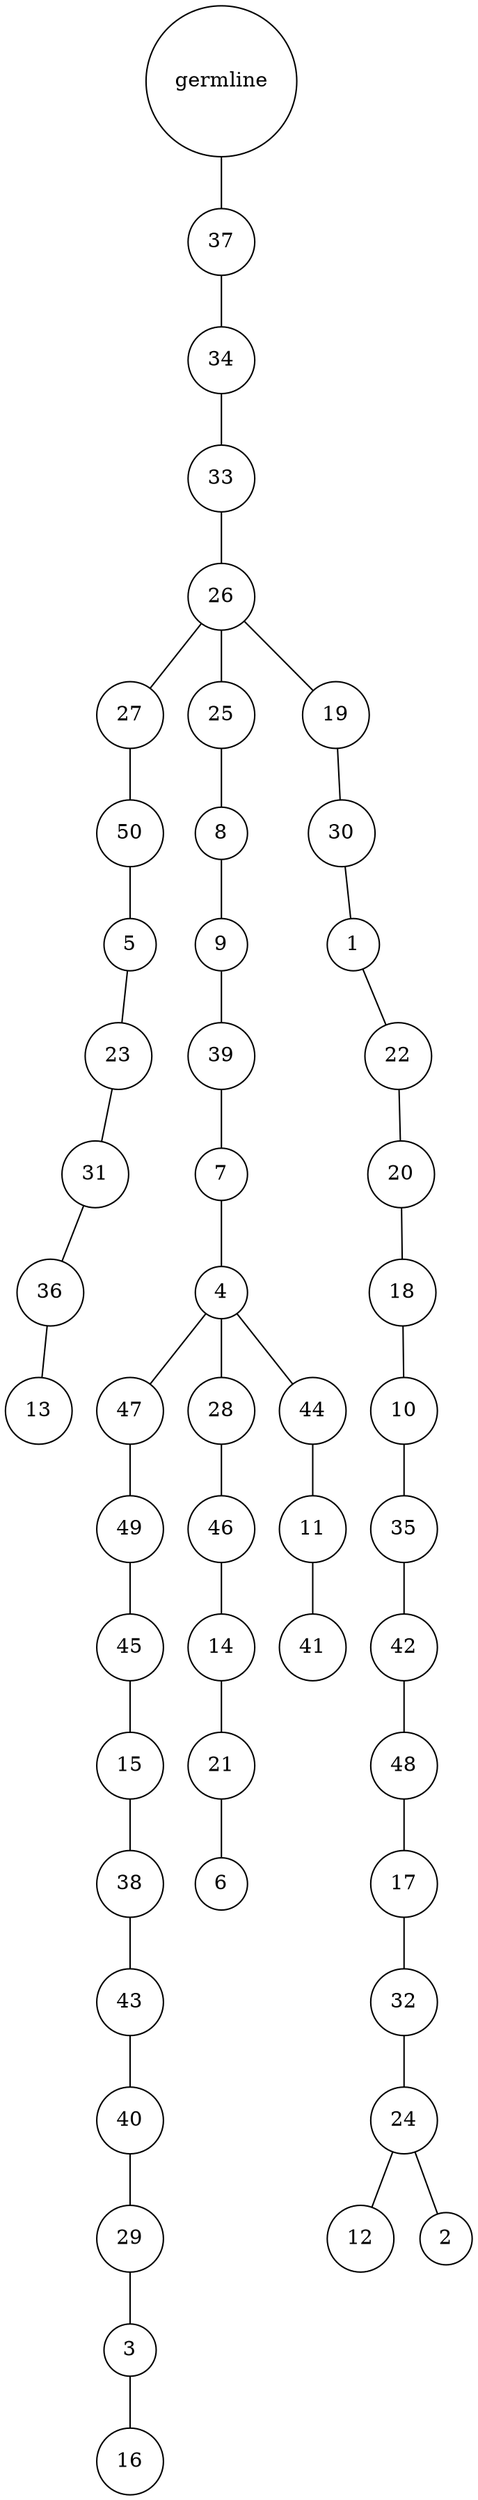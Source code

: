 graph {
	rankdir=UD;
	splines=line;
	node [shape=circle]
	"0x7efebf3cdc40" [label="germline"];
	"0x7efebf3cdc70" [label="37"];
	"0x7efebf3cdc40" -- "0x7efebf3cdc70" ;
	"0x7efebf3cdca0" [label="34"];
	"0x7efebf3cdc70" -- "0x7efebf3cdca0" ;
	"0x7efebf3cdcd0" [label="33"];
	"0x7efebf3cdca0" -- "0x7efebf3cdcd0" ;
	"0x7efebf3cdd00" [label="26"];
	"0x7efebf3cdcd0" -- "0x7efebf3cdd00" ;
	"0x7efebf3cdd30" [label="27"];
	"0x7efebf3cdd00" -- "0x7efebf3cdd30" ;
	"0x7efebf3cdd60" [label="50"];
	"0x7efebf3cdd30" -- "0x7efebf3cdd60" ;
	"0x7efebf3cdd90" [label="5"];
	"0x7efebf3cdd60" -- "0x7efebf3cdd90" ;
	"0x7efebf3cddc0" [label="23"];
	"0x7efebf3cdd90" -- "0x7efebf3cddc0" ;
	"0x7efebf3cddf0" [label="31"];
	"0x7efebf3cddc0" -- "0x7efebf3cddf0" ;
	"0x7efebf3cde20" [label="36"];
	"0x7efebf3cddf0" -- "0x7efebf3cde20" ;
	"0x7efebf3cde50" [label="13"];
	"0x7efebf3cde20" -- "0x7efebf3cde50" ;
	"0x7efebf3cde80" [label="25"];
	"0x7efebf3cdd00" -- "0x7efebf3cde80" ;
	"0x7efebf3cdeb0" [label="8"];
	"0x7efebf3cde80" -- "0x7efebf3cdeb0" ;
	"0x7efebf3cdee0" [label="9"];
	"0x7efebf3cdeb0" -- "0x7efebf3cdee0" ;
	"0x7efebf3cdf10" [label="39"];
	"0x7efebf3cdee0" -- "0x7efebf3cdf10" ;
	"0x7efebf3cdf40" [label="7"];
	"0x7efebf3cdf10" -- "0x7efebf3cdf40" ;
	"0x7efebf3cdf70" [label="4"];
	"0x7efebf3cdf40" -- "0x7efebf3cdf70" ;
	"0x7efebf3cdfa0" [label="47"];
	"0x7efebf3cdf70" -- "0x7efebf3cdfa0" ;
	"0x7efebf3cdfd0" [label="49"];
	"0x7efebf3cdfa0" -- "0x7efebf3cdfd0" ;
	"0x7efebf3d7040" [label="45"];
	"0x7efebf3cdfd0" -- "0x7efebf3d7040" ;
	"0x7efebf3d7070" [label="15"];
	"0x7efebf3d7040" -- "0x7efebf3d7070" ;
	"0x7efebf3d70a0" [label="38"];
	"0x7efebf3d7070" -- "0x7efebf3d70a0" ;
	"0x7efebf3d70d0" [label="43"];
	"0x7efebf3d70a0" -- "0x7efebf3d70d0" ;
	"0x7efebf3d7100" [label="40"];
	"0x7efebf3d70d0" -- "0x7efebf3d7100" ;
	"0x7efebf3d7130" [label="29"];
	"0x7efebf3d7100" -- "0x7efebf3d7130" ;
	"0x7efebf3d7160" [label="3"];
	"0x7efebf3d7130" -- "0x7efebf3d7160" ;
	"0x7efebf3d7190" [label="16"];
	"0x7efebf3d7160" -- "0x7efebf3d7190" ;
	"0x7efebf3d71c0" [label="28"];
	"0x7efebf3cdf70" -- "0x7efebf3d71c0" ;
	"0x7efebf3d71f0" [label="46"];
	"0x7efebf3d71c0" -- "0x7efebf3d71f0" ;
	"0x7efebf3d7220" [label="14"];
	"0x7efebf3d71f0" -- "0x7efebf3d7220" ;
	"0x7efebf3d7250" [label="21"];
	"0x7efebf3d7220" -- "0x7efebf3d7250" ;
	"0x7efebf3d7280" [label="6"];
	"0x7efebf3d7250" -- "0x7efebf3d7280" ;
	"0x7efebf3d72b0" [label="44"];
	"0x7efebf3cdf70" -- "0x7efebf3d72b0" ;
	"0x7efebf3d72e0" [label="11"];
	"0x7efebf3d72b0" -- "0x7efebf3d72e0" ;
	"0x7efebf3d7310" [label="41"];
	"0x7efebf3d72e0" -- "0x7efebf3d7310" ;
	"0x7efebf3d7340" [label="19"];
	"0x7efebf3cdd00" -- "0x7efebf3d7340" ;
	"0x7efebf3d7370" [label="30"];
	"0x7efebf3d7340" -- "0x7efebf3d7370" ;
	"0x7efebf3d73a0" [label="1"];
	"0x7efebf3d7370" -- "0x7efebf3d73a0" ;
	"0x7efebf3d73d0" [label="22"];
	"0x7efebf3d73a0" -- "0x7efebf3d73d0" ;
	"0x7efebf3d7400" [label="20"];
	"0x7efebf3d73d0" -- "0x7efebf3d7400" ;
	"0x7efebf3d7430" [label="18"];
	"0x7efebf3d7400" -- "0x7efebf3d7430" ;
	"0x7efebf3d7460" [label="10"];
	"0x7efebf3d7430" -- "0x7efebf3d7460" ;
	"0x7efebf3d7490" [label="35"];
	"0x7efebf3d7460" -- "0x7efebf3d7490" ;
	"0x7efebf3d74c0" [label="42"];
	"0x7efebf3d7490" -- "0x7efebf3d74c0" ;
	"0x7efebf3d74f0" [label="48"];
	"0x7efebf3d74c0" -- "0x7efebf3d74f0" ;
	"0x7efebf3d7520" [label="17"];
	"0x7efebf3d74f0" -- "0x7efebf3d7520" ;
	"0x7efebf3d7550" [label="32"];
	"0x7efebf3d7520" -- "0x7efebf3d7550" ;
	"0x7efebf3d7580" [label="24"];
	"0x7efebf3d7550" -- "0x7efebf3d7580" ;
	"0x7efebf3d75b0" [label="12"];
	"0x7efebf3d7580" -- "0x7efebf3d75b0" ;
	"0x7efebf3d75e0" [label="2"];
	"0x7efebf3d7580" -- "0x7efebf3d75e0" ;
}
